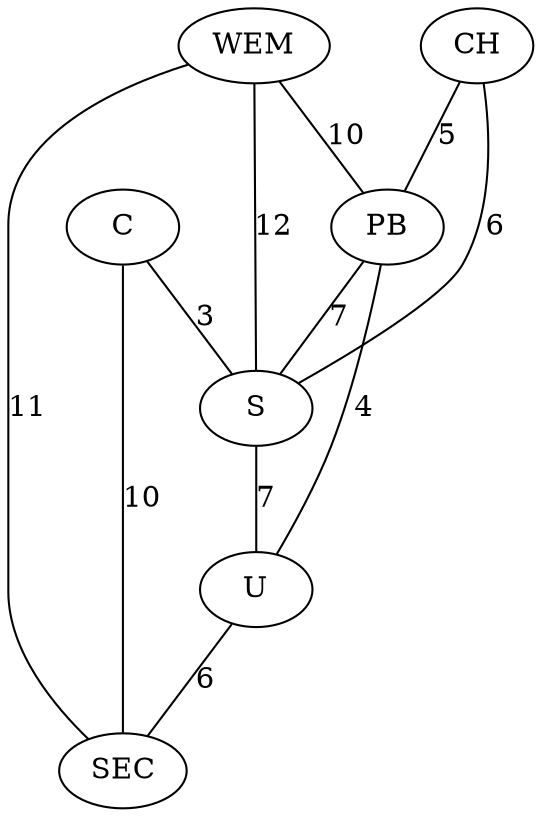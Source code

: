 graph  {
C;
CH;
WEM;
PB;
S;
U;
SEC;
C -- S  [key=0, label=3];
C -- SEC  [key=0, label=10];
CH -- PB  [key=0, label=5];
CH -- S  [key=0, label=6];
WEM -- PB  [key=0, label=10];
WEM -- S  [key=0, label=12];
WEM -- SEC  [key=0, label=11];
PB -- S  [key=0, label=7];
PB -- U  [key=0, label=4];
S -- U  [key=0, label=7];
U -- SEC  [key=0, label=6];
}
